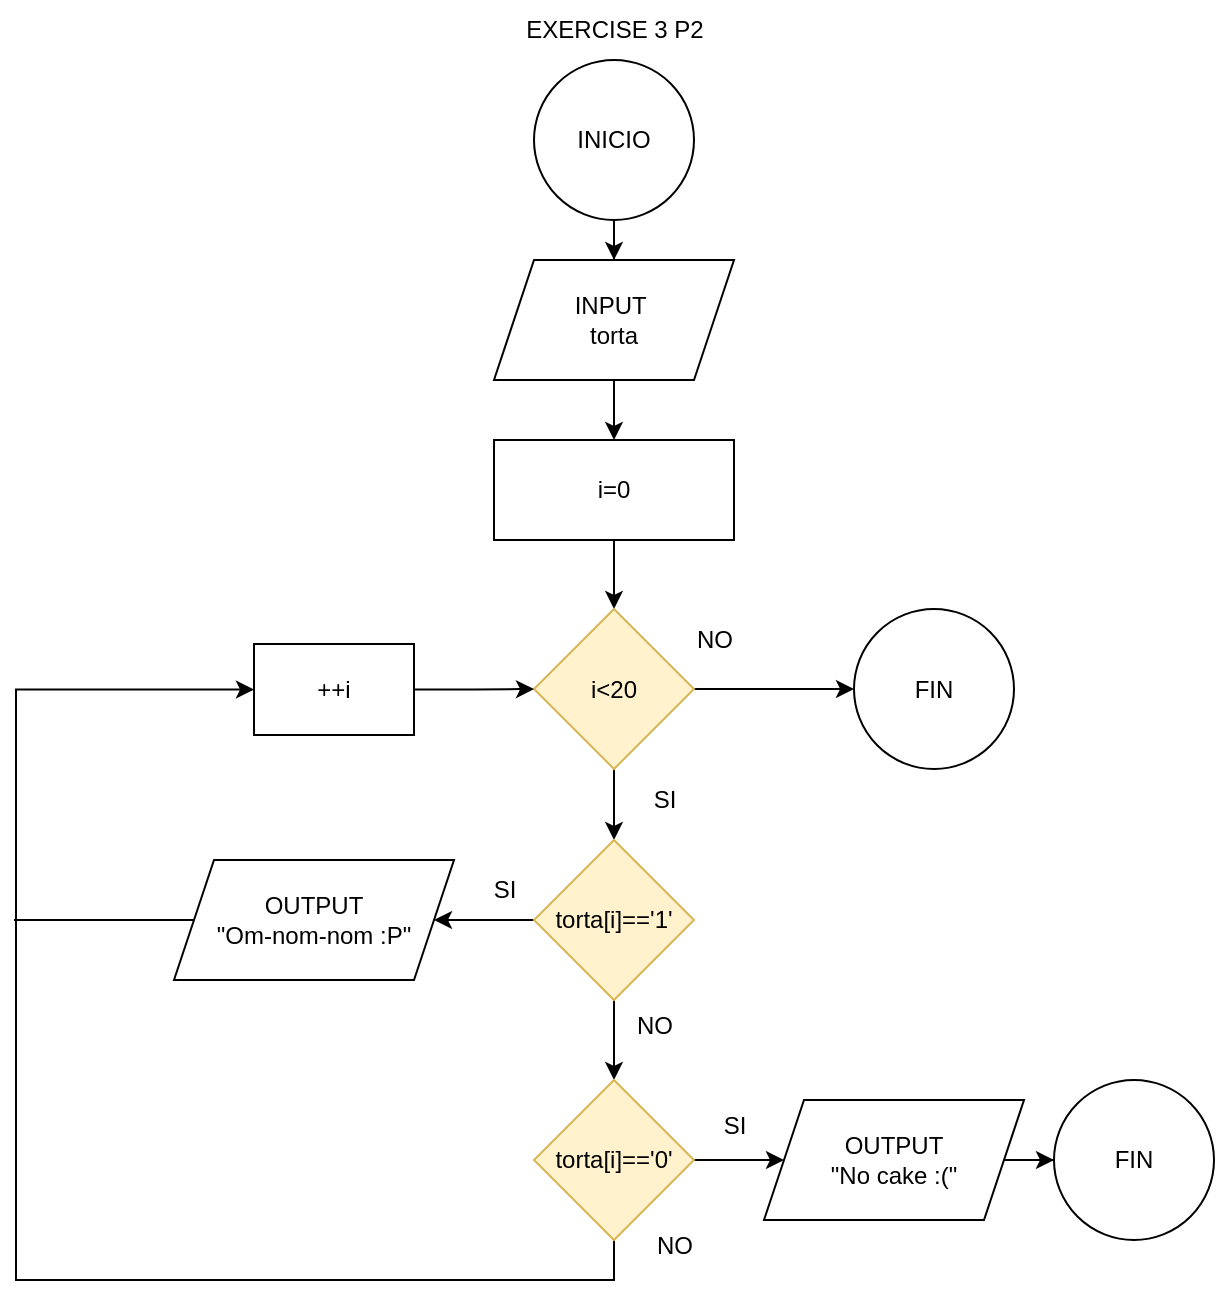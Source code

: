 <mxfile version="24.4.0" type="device">
  <diagram name="EXERCISE-1" id="7WXvErT6jwQCl5LBhXy7">
    <mxGraphModel dx="880" dy="478" grid="1" gridSize="10" guides="1" tooltips="1" connect="1" arrows="1" fold="1" page="1" pageScale="1" pageWidth="850" pageHeight="1100" math="0" shadow="0">
      <root>
        <mxCell id="0" />
        <mxCell id="1" parent="0" />
        <mxCell id="-hOMn0kYKFU-R9jvK8EN-38" value="EXERCISE 3 P2" style="text;html=1;align=center;verticalAlign=middle;resizable=0;points=[];autosize=1;strokeColor=none;fillColor=none;" parent="1" vertex="1">
          <mxGeometry x="315" width="110" height="30" as="geometry" />
        </mxCell>
        <mxCell id="jAzLcmatW34AS9ptDqRP-629" value="" style="edgeStyle=orthogonalEdgeStyle;rounded=0;orthogonalLoop=1;jettySize=auto;html=1;" edge="1" parent="1" source="jAzLcmatW34AS9ptDqRP-630" target="jAzLcmatW34AS9ptDqRP-632">
          <mxGeometry relative="1" as="geometry" />
        </mxCell>
        <mxCell id="jAzLcmatW34AS9ptDqRP-630" value="INICIO" style="ellipse;whiteSpace=wrap;html=1;" vertex="1" parent="1">
          <mxGeometry x="330" y="30" width="80" height="80" as="geometry" />
        </mxCell>
        <mxCell id="jAzLcmatW34AS9ptDqRP-631" value="" style="edgeStyle=orthogonalEdgeStyle;rounded=0;orthogonalLoop=1;jettySize=auto;html=1;" edge="1" parent="1" source="jAzLcmatW34AS9ptDqRP-632" target="jAzLcmatW34AS9ptDqRP-634">
          <mxGeometry relative="1" as="geometry" />
        </mxCell>
        <mxCell id="jAzLcmatW34AS9ptDqRP-632" value="INPUT&amp;nbsp;&lt;div&gt;torta&lt;/div&gt;" style="shape=parallelogram;perimeter=parallelogramPerimeter;whiteSpace=wrap;html=1;fixedSize=1;" vertex="1" parent="1">
          <mxGeometry x="310" y="130" width="120" height="60" as="geometry" />
        </mxCell>
        <mxCell id="jAzLcmatW34AS9ptDqRP-633" value="" style="edgeStyle=orthogonalEdgeStyle;rounded=0;orthogonalLoop=1;jettySize=auto;html=1;" edge="1" parent="1" source="jAzLcmatW34AS9ptDqRP-634" target="jAzLcmatW34AS9ptDqRP-637">
          <mxGeometry relative="1" as="geometry" />
        </mxCell>
        <mxCell id="jAzLcmatW34AS9ptDqRP-634" value="i=0" style="whiteSpace=wrap;html=1;" vertex="1" parent="1">
          <mxGeometry x="310" y="220" width="120" height="50" as="geometry" />
        </mxCell>
        <mxCell id="jAzLcmatW34AS9ptDqRP-635" value="" style="edgeStyle=orthogonalEdgeStyle;rounded=0;orthogonalLoop=1;jettySize=auto;html=1;" edge="1" parent="1" source="jAzLcmatW34AS9ptDqRP-637" target="jAzLcmatW34AS9ptDqRP-639">
          <mxGeometry relative="1" as="geometry" />
        </mxCell>
        <mxCell id="jAzLcmatW34AS9ptDqRP-636" value="" style="edgeStyle=orthogonalEdgeStyle;rounded=0;orthogonalLoop=1;jettySize=auto;html=1;" edge="1" parent="1" source="jAzLcmatW34AS9ptDqRP-637" target="jAzLcmatW34AS9ptDqRP-643">
          <mxGeometry relative="1" as="geometry" />
        </mxCell>
        <mxCell id="jAzLcmatW34AS9ptDqRP-637" value="i&amp;lt;20" style="rhombus;whiteSpace=wrap;html=1;fillColor=#fff2cc;strokeColor=#d6b656;" vertex="1" parent="1">
          <mxGeometry x="330" y="304.5" width="80" height="80" as="geometry" />
        </mxCell>
        <mxCell id="jAzLcmatW34AS9ptDqRP-638" value="NO" style="text;html=1;align=center;verticalAlign=middle;resizable=0;points=[];autosize=1;strokeColor=none;fillColor=none;" vertex="1" parent="1">
          <mxGeometry x="400" y="304.5" width="40" height="30" as="geometry" />
        </mxCell>
        <mxCell id="jAzLcmatW34AS9ptDqRP-639" value="FIN" style="ellipse;whiteSpace=wrap;html=1;" vertex="1" parent="1">
          <mxGeometry x="490" y="304.5" width="80" height="80" as="geometry" />
        </mxCell>
        <mxCell id="jAzLcmatW34AS9ptDqRP-640" value="SI" style="text;html=1;align=center;verticalAlign=middle;resizable=0;points=[];autosize=1;strokeColor=none;fillColor=none;" vertex="1" parent="1">
          <mxGeometry x="380" y="384.5" width="30" height="30" as="geometry" />
        </mxCell>
        <mxCell id="jAzLcmatW34AS9ptDqRP-641" value="" style="edgeStyle=orthogonalEdgeStyle;rounded=0;orthogonalLoop=1;jettySize=auto;html=1;" edge="1" parent="1" source="jAzLcmatW34AS9ptDqRP-643" target="jAzLcmatW34AS9ptDqRP-645">
          <mxGeometry relative="1" as="geometry" />
        </mxCell>
        <mxCell id="jAzLcmatW34AS9ptDqRP-642" value="" style="edgeStyle=orthogonalEdgeStyle;rounded=0;orthogonalLoop=1;jettySize=auto;html=1;" edge="1" parent="1" source="jAzLcmatW34AS9ptDqRP-643" target="jAzLcmatW34AS9ptDqRP-648">
          <mxGeometry relative="1" as="geometry" />
        </mxCell>
        <mxCell id="jAzLcmatW34AS9ptDqRP-643" value="torta[i]==&#39;1&#39;" style="rhombus;whiteSpace=wrap;html=1;fillColor=#fff2cc;strokeColor=#d6b656;" vertex="1" parent="1">
          <mxGeometry x="330" y="420" width="80" height="80" as="geometry" />
        </mxCell>
        <mxCell id="jAzLcmatW34AS9ptDqRP-644" value="SI" style="text;html=1;align=center;verticalAlign=middle;resizable=0;points=[];autosize=1;strokeColor=none;fillColor=none;" vertex="1" parent="1">
          <mxGeometry x="300" y="430" width="30" height="30" as="geometry" />
        </mxCell>
        <mxCell id="jAzLcmatW34AS9ptDqRP-645" value="OUTPUT&lt;div&gt;&quot;Om-nom-nom :P&quot;&lt;br&gt;&lt;/div&gt;" style="shape=parallelogram;perimeter=parallelogramPerimeter;whiteSpace=wrap;html=1;fixedSize=1;" vertex="1" parent="1">
          <mxGeometry x="150" y="430" width="140" height="60" as="geometry" />
        </mxCell>
        <mxCell id="jAzLcmatW34AS9ptDqRP-646" value="" style="edgeStyle=orthogonalEdgeStyle;rounded=0;orthogonalLoop=1;jettySize=auto;html=1;" edge="1" parent="1" source="jAzLcmatW34AS9ptDqRP-648" target="jAzLcmatW34AS9ptDqRP-651">
          <mxGeometry relative="1" as="geometry" />
        </mxCell>
        <mxCell id="jAzLcmatW34AS9ptDqRP-647" style="edgeStyle=orthogonalEdgeStyle;rounded=0;orthogonalLoop=1;jettySize=auto;html=1;entryX=0;entryY=0.5;entryDx=0;entryDy=0;" edge="1" parent="1" source="jAzLcmatW34AS9ptDqRP-648" target="jAzLcmatW34AS9ptDqRP-656">
          <mxGeometry relative="1" as="geometry">
            <mxPoint x="70" y="340" as="targetPoint" />
            <Array as="points">
              <mxPoint x="370" y="640" />
              <mxPoint x="71" y="640" />
              <mxPoint x="71" y="345" />
            </Array>
          </mxGeometry>
        </mxCell>
        <mxCell id="jAzLcmatW34AS9ptDqRP-648" value="torta[i]==&#39;0&#39;" style="rhombus;whiteSpace=wrap;html=1;fillColor=#fff2cc;strokeColor=#d6b656;" vertex="1" parent="1">
          <mxGeometry x="330" y="540" width="80" height="80" as="geometry" />
        </mxCell>
        <mxCell id="jAzLcmatW34AS9ptDqRP-649" value="NO" style="text;html=1;align=center;verticalAlign=middle;resizable=0;points=[];autosize=1;strokeColor=none;fillColor=none;" vertex="1" parent="1">
          <mxGeometry x="370" y="498" width="40" height="30" as="geometry" />
        </mxCell>
        <mxCell id="jAzLcmatW34AS9ptDqRP-650" value="" style="edgeStyle=orthogonalEdgeStyle;rounded=0;orthogonalLoop=1;jettySize=auto;html=1;" edge="1" parent="1" source="jAzLcmatW34AS9ptDqRP-651" target="jAzLcmatW34AS9ptDqRP-653">
          <mxGeometry relative="1" as="geometry" />
        </mxCell>
        <mxCell id="jAzLcmatW34AS9ptDqRP-651" value="OUTPUT&lt;div&gt;&quot;No cake :(&quot;&lt;br&gt;&lt;/div&gt;" style="shape=parallelogram;perimeter=parallelogramPerimeter;whiteSpace=wrap;html=1;fixedSize=1;" vertex="1" parent="1">
          <mxGeometry x="445" y="550" width="130" height="60" as="geometry" />
        </mxCell>
        <mxCell id="jAzLcmatW34AS9ptDqRP-652" value="SI" style="text;html=1;align=center;verticalAlign=middle;resizable=0;points=[];autosize=1;strokeColor=none;fillColor=none;" vertex="1" parent="1">
          <mxGeometry x="415" y="548" width="30" height="30" as="geometry" />
        </mxCell>
        <mxCell id="jAzLcmatW34AS9ptDqRP-653" value="FIN" style="ellipse;whiteSpace=wrap;html=1;" vertex="1" parent="1">
          <mxGeometry x="590" y="540" width="80" height="80" as="geometry" />
        </mxCell>
        <mxCell id="jAzLcmatW34AS9ptDqRP-654" value="NO" style="text;html=1;align=center;verticalAlign=middle;resizable=0;points=[];autosize=1;strokeColor=none;fillColor=none;" vertex="1" parent="1">
          <mxGeometry x="380" y="608" width="40" height="30" as="geometry" />
        </mxCell>
        <mxCell id="jAzLcmatW34AS9ptDqRP-655" style="edgeStyle=orthogonalEdgeStyle;rounded=0;orthogonalLoop=1;jettySize=auto;html=1;entryX=0;entryY=0.5;entryDx=0;entryDy=0;" edge="1" parent="1" source="jAzLcmatW34AS9ptDqRP-656" target="jAzLcmatW34AS9ptDqRP-637">
          <mxGeometry relative="1" as="geometry" />
        </mxCell>
        <mxCell id="jAzLcmatW34AS9ptDqRP-656" value="++i" style="whiteSpace=wrap;html=1;" vertex="1" parent="1">
          <mxGeometry x="190" y="322" width="80" height="45.5" as="geometry" />
        </mxCell>
        <mxCell id="jAzLcmatW34AS9ptDqRP-657" value="" style="endArrow=none;html=1;rounded=0;entryX=0;entryY=0.5;entryDx=0;entryDy=0;" edge="1" parent="1" target="jAzLcmatW34AS9ptDqRP-645">
          <mxGeometry width="50" height="50" relative="1" as="geometry">
            <mxPoint x="70" y="460" as="sourcePoint" />
            <mxPoint x="230" y="490" as="targetPoint" />
          </mxGeometry>
        </mxCell>
      </root>
    </mxGraphModel>
  </diagram>
</mxfile>
